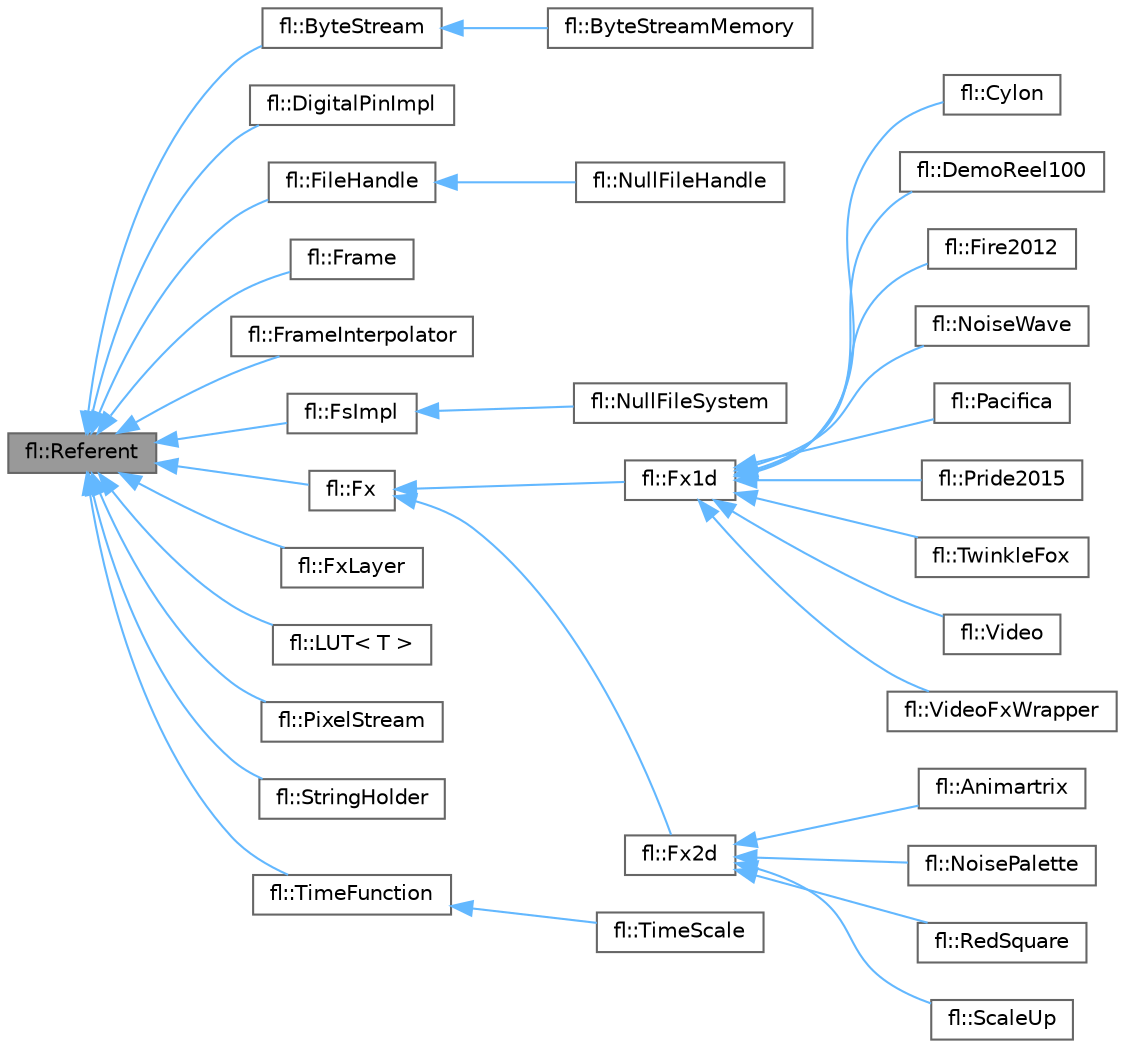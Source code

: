 digraph "fl::Referent"
{
 // LATEX_PDF_SIZE
  bgcolor="transparent";
  edge [fontname=Helvetica,fontsize=10,labelfontname=Helvetica,labelfontsize=10];
  node [fontname=Helvetica,fontsize=10,shape=box,height=0.2,width=0.4];
  rankdir="LR";
  Node1 [id="Node000001",label="fl::Referent",height=0.2,width=0.4,color="gray40", fillcolor="grey60", style="filled", fontcolor="black",tooltip=" "];
  Node1 -> Node2 [id="edge1_Node000001_Node000002",dir="back",color="steelblue1",style="solid",tooltip=" "];
  Node2 [id="Node000002",label="fl::ByteStream",height=0.2,width=0.4,color="gray40", fillcolor="white", style="filled",URL="$d2/d5e/classfl_1_1_byte_stream.html",tooltip=" "];
  Node2 -> Node3 [id="edge2_Node000002_Node000003",dir="back",color="steelblue1",style="solid",tooltip=" "];
  Node3 [id="Node000003",label="fl::ByteStreamMemory",height=0.2,width=0.4,color="gray40", fillcolor="white", style="filled",URL="$d1/dc0/classfl_1_1_byte_stream_memory.html",tooltip=" "];
  Node1 -> Node4 [id="edge3_Node000001_Node000004",dir="back",color="steelblue1",style="solid",tooltip=" "];
  Node4 [id="Node000004",label="fl::DigitalPinImpl",height=0.2,width=0.4,color="gray40", fillcolor="white", style="filled",URL="$d3/d25/classfl_1_1_digital_pin_impl.html",tooltip=" "];
  Node1 -> Node5 [id="edge4_Node000001_Node000005",dir="back",color="steelblue1",style="solid",tooltip=" "];
  Node5 [id="Node000005",label="fl::FileHandle",height=0.2,width=0.4,color="gray40", fillcolor="white", style="filled",URL="$d5/d86/classfl_1_1_file_handle.html",tooltip=" "];
  Node5 -> Node6 [id="edge5_Node000005_Node000006",dir="back",color="steelblue1",style="solid",tooltip=" "];
  Node6 [id="Node000006",label="fl::NullFileHandle",height=0.2,width=0.4,color="gray40", fillcolor="white", style="filled",URL="$df/dab/classfl_1_1_null_file_handle.html",tooltip=" "];
  Node1 -> Node7 [id="edge6_Node000001_Node000007",dir="back",color="steelblue1",style="solid",tooltip=" "];
  Node7 [id="Node000007",label="fl::Frame",height=0.2,width=0.4,color="gray40", fillcolor="white", style="filled",URL="$d1/de0/classfl_1_1_frame.html",tooltip=" "];
  Node1 -> Node8 [id="edge7_Node000001_Node000008",dir="back",color="steelblue1",style="solid",tooltip=" "];
  Node8 [id="Node000008",label="fl::FrameInterpolator",height=0.2,width=0.4,color="gray40", fillcolor="white", style="filled",URL="$d8/d94/classfl_1_1_frame_interpolator.html",tooltip=" "];
  Node1 -> Node9 [id="edge8_Node000001_Node000009",dir="back",color="steelblue1",style="solid",tooltip=" "];
  Node9 [id="Node000009",label="fl::FsImpl",height=0.2,width=0.4,color="gray40", fillcolor="white", style="filled",URL="$d7/d43/classfl_1_1_fs_impl.html",tooltip=" "];
  Node9 -> Node10 [id="edge9_Node000009_Node000010",dir="back",color="steelblue1",style="solid",tooltip=" "];
  Node10 [id="Node000010",label="fl::NullFileSystem",height=0.2,width=0.4,color="gray40", fillcolor="white", style="filled",URL="$db/d93/classfl_1_1_null_file_system.html",tooltip=" "];
  Node1 -> Node11 [id="edge10_Node000001_Node000011",dir="back",color="steelblue1",style="solid",tooltip=" "];
  Node11 [id="Node000011",label="fl::Fx",height=0.2,width=0.4,color="gray40", fillcolor="white", style="filled",URL="$da/d5d/classfl_1_1_fx.html",tooltip=" "];
  Node11 -> Node12 [id="edge11_Node000011_Node000012",dir="back",color="steelblue1",style="solid",tooltip=" "];
  Node12 [id="Node000012",label="fl::Fx1d",height=0.2,width=0.4,color="gray40", fillcolor="white", style="filled",URL="$d4/d1c/classfl_1_1_fx1d.html",tooltip=" "];
  Node12 -> Node13 [id="edge12_Node000012_Node000013",dir="back",color="steelblue1",style="solid",tooltip=" "];
  Node13 [id="Node000013",label="fl::Cylon",height=0.2,width=0.4,color="gray40", fillcolor="white", style="filled",URL="$dc/dd6/classfl_1_1_cylon.html",tooltip="An animation that moves a single LED back and forth (Larson Scanner effect)"];
  Node12 -> Node14 [id="edge13_Node000012_Node000014",dir="back",color="steelblue1",style="solid",tooltip=" "];
  Node14 [id="Node000014",label="fl::DemoReel100",height=0.2,width=0.4,color="gray40", fillcolor="white", style="filled",URL="$d1/d60/classfl_1_1_demo_reel100.html",tooltip=" "];
  Node12 -> Node15 [id="edge14_Node000012_Node000015",dir="back",color="steelblue1",style="solid",tooltip=" "];
  Node15 [id="Node000015",label="fl::Fire2012",height=0.2,width=0.4,color="gray40", fillcolor="white", style="filled",URL="$d5/d9b/classfl_1_1_fire2012.html",tooltip=" "];
  Node12 -> Node16 [id="edge15_Node000012_Node000016",dir="back",color="steelblue1",style="solid",tooltip=" "];
  Node16 [id="Node000016",label="fl::NoiseWave",height=0.2,width=0.4,color="gray40", fillcolor="white", style="filled",URL="$d5/d3c/classfl_1_1_noise_wave.html",tooltip=" "];
  Node12 -> Node17 [id="edge16_Node000012_Node000017",dir="back",color="steelblue1",style="solid",tooltip=" "];
  Node17 [id="Node000017",label="fl::Pacifica",height=0.2,width=0.4,color="gray40", fillcolor="white", style="filled",URL="$d2/db2/classfl_1_1_pacifica.html",tooltip=" "];
  Node12 -> Node18 [id="edge17_Node000012_Node000018",dir="back",color="steelblue1",style="solid",tooltip=" "];
  Node18 [id="Node000018",label="fl::Pride2015",height=0.2,width=0.4,color="gray40", fillcolor="white", style="filled",URL="$df/d11/classfl_1_1_pride2015.html",tooltip=" "];
  Node12 -> Node19 [id="edge18_Node000012_Node000019",dir="back",color="steelblue1",style="solid",tooltip=" "];
  Node19 [id="Node000019",label="fl::TwinkleFox",height=0.2,width=0.4,color="gray40", fillcolor="white", style="filled",URL="$de/db5/classfl_1_1_twinkle_fox.html",tooltip=" "];
  Node12 -> Node20 [id="edge19_Node000012_Node000020",dir="back",color="steelblue1",style="solid",tooltip=" "];
  Node20 [id="Node000020",label="fl::Video",height=0.2,width=0.4,color="gray40", fillcolor="white", style="filled",URL="$d0/d4b/classfl_1_1_video.html",tooltip=" "];
  Node12 -> Node21 [id="edge20_Node000012_Node000021",dir="back",color="steelblue1",style="solid",tooltip=" "];
  Node21 [id="Node000021",label="fl::VideoFxWrapper",height=0.2,width=0.4,color="gray40", fillcolor="white", style="filled",URL="$d4/dd2/classfl_1_1_video_fx_wrapper.html",tooltip=" "];
  Node11 -> Node22 [id="edge21_Node000011_Node000022",dir="back",color="steelblue1",style="solid",tooltip=" "];
  Node22 [id="Node000022",label="fl::Fx2d",height=0.2,width=0.4,color="gray40", fillcolor="white", style="filled",URL="$d7/d3e/classfl_1_1_fx2d.html",tooltip=" "];
  Node22 -> Node23 [id="edge22_Node000022_Node000023",dir="back",color="steelblue1",style="solid",tooltip=" "];
  Node23 [id="Node000023",label="fl::Animartrix",height=0.2,width=0.4,color="gray40", fillcolor="white", style="filled",URL="$d8/df5/classfl_1_1_animartrix.html",tooltip=" "];
  Node22 -> Node24 [id="edge23_Node000022_Node000024",dir="back",color="steelblue1",style="solid",tooltip=" "];
  Node24 [id="Node000024",label="fl::NoisePalette",height=0.2,width=0.4,color="gray40", fillcolor="white", style="filled",URL="$d9/d41/classfl_1_1_noise_palette.html",tooltip=" "];
  Node22 -> Node25 [id="edge24_Node000022_Node000025",dir="back",color="steelblue1",style="solid",tooltip=" "];
  Node25 [id="Node000025",label="fl::RedSquare",height=0.2,width=0.4,color="gray40", fillcolor="white", style="filled",URL="$d0/d3e/classfl_1_1_red_square.html",tooltip=" "];
  Node22 -> Node26 [id="edge25_Node000022_Node000026",dir="back",color="steelblue1",style="solid",tooltip=" "];
  Node26 [id="Node000026",label="fl::ScaleUp",height=0.2,width=0.4,color="gray40", fillcolor="white", style="filled",URL="$d5/d79/classfl_1_1_scale_up.html",tooltip=" "];
  Node1 -> Node27 [id="edge26_Node000001_Node000027",dir="back",color="steelblue1",style="solid",tooltip=" "];
  Node27 [id="Node000027",label="fl::FxLayer",height=0.2,width=0.4,color="gray40", fillcolor="white", style="filled",URL="$d6/d7f/classfl_1_1_fx_layer.html",tooltip=" "];
  Node1 -> Node28 [id="edge27_Node000001_Node000028",dir="back",color="steelblue1",style="solid",tooltip=" "];
  Node28 [id="Node000028",label="fl::LUT\< T \>",height=0.2,width=0.4,color="gray40", fillcolor="white", style="filled",URL="$d6/d18/classfl_1_1_l_u_t.html",tooltip=" "];
  Node1 -> Node29 [id="edge28_Node000001_Node000029",dir="back",color="steelblue1",style="solid",tooltip=" "];
  Node29 [id="Node000029",label="fl::PixelStream",height=0.2,width=0.4,color="gray40", fillcolor="white", style="filled",URL="$d8/ddd/classfl_1_1_pixel_stream.html",tooltip=" "];
  Node1 -> Node30 [id="edge29_Node000001_Node000030",dir="back",color="steelblue1",style="solid",tooltip=" "];
  Node30 [id="Node000030",label="fl::StringHolder",height=0.2,width=0.4,color="gray40", fillcolor="white", style="filled",URL="$dc/da7/classfl_1_1_string_holder.html",tooltip=" "];
  Node1 -> Node31 [id="edge30_Node000001_Node000031",dir="back",color="steelblue1",style="solid",tooltip=" "];
  Node31 [id="Node000031",label="fl::TimeFunction",height=0.2,width=0.4,color="gray40", fillcolor="white", style="filled",URL="$d8/db5/classfl_1_1_time_function.html",tooltip=" "];
  Node31 -> Node32 [id="edge31_Node000031_Node000032",dir="back",color="steelblue1",style="solid",tooltip=" "];
  Node32 [id="Node000032",label="fl::TimeScale",height=0.2,width=0.4,color="gray40", fillcolor="white", style="filled",URL="$d4/d54/classfl_1_1_time_scale.html",tooltip=" "];
}
